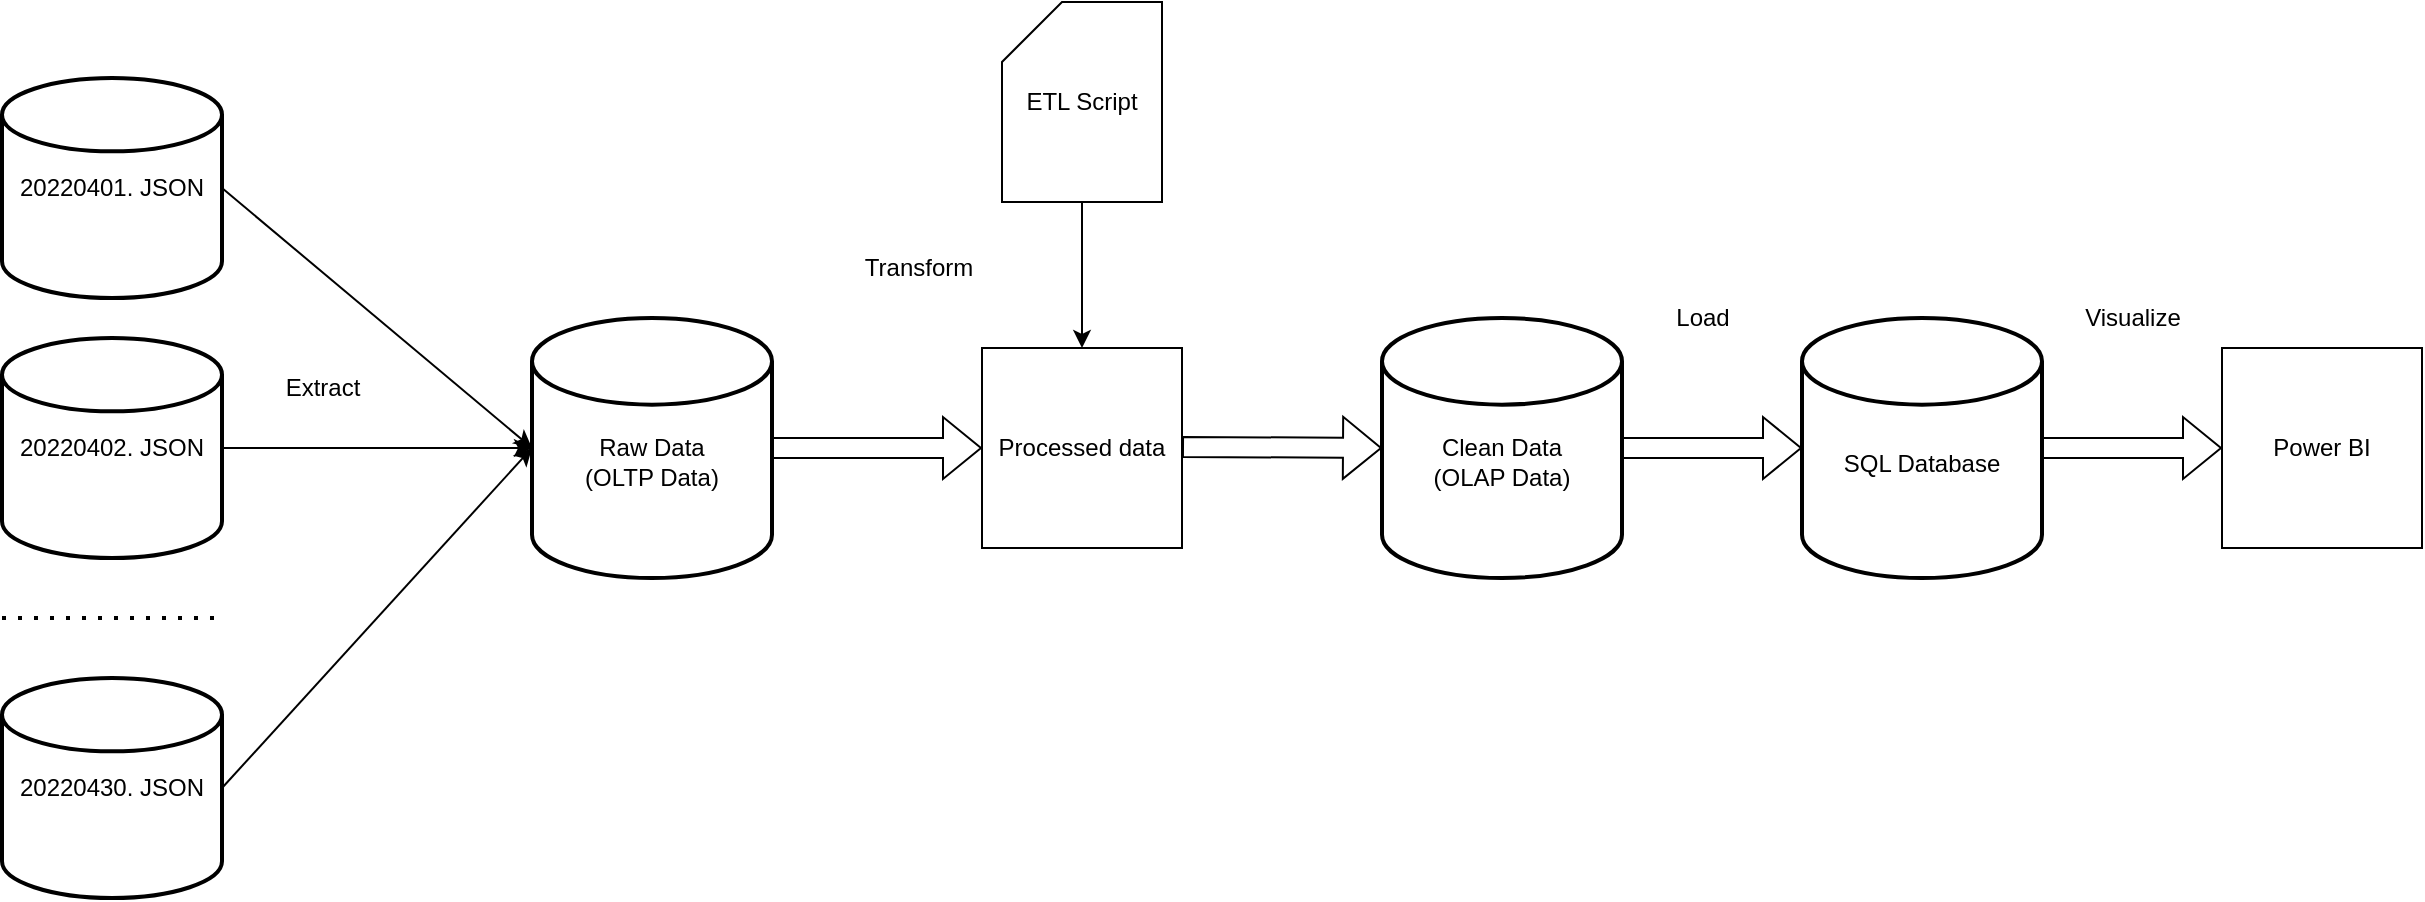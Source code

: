 <mxfile version="20.8.16" type="device" pages="2"><diagram name="Log_content pipeline" id="0HQCrL4Z7uwTrU5Sckx2"><mxGraphModel dx="1036" dy="1006" grid="0" gridSize="10" guides="1" tooltips="1" connect="1" arrows="1" fold="1" page="0" pageScale="1" pageWidth="850" pageHeight="1100" math="0" shadow="0"><root><mxCell id="0"/><mxCell id="1" parent="0"/><mxCell id="jab4bGTG30rtPMb-mC-A-1" value="20220401. JSON" style="strokeWidth=2;html=1;shape=mxgraph.flowchart.database;whiteSpace=wrap;" parent="1" vertex="1"><mxGeometry x="40" y="-60" width="110" height="110" as="geometry"/></mxCell><mxCell id="jab4bGTG30rtPMb-mC-A-3" value="20220402. JSON" style="strokeWidth=2;html=1;shape=mxgraph.flowchart.database;whiteSpace=wrap;" parent="1" vertex="1"><mxGeometry x="40" y="70" width="110" height="110" as="geometry"/></mxCell><mxCell id="jab4bGTG30rtPMb-mC-A-4" value="" style="endArrow=none;dashed=1;html=1;dashPattern=1 3;strokeWidth=2;rounded=0;" parent="1" edge="1"><mxGeometry width="50" height="50" relative="1" as="geometry"><mxPoint x="40" y="210" as="sourcePoint"/><mxPoint x="150" y="210" as="targetPoint"/></mxGeometry></mxCell><mxCell id="jab4bGTG30rtPMb-mC-A-5" value="20220430. JSON" style="strokeWidth=2;html=1;shape=mxgraph.flowchart.database;whiteSpace=wrap;" parent="1" vertex="1"><mxGeometry x="40" y="240" width="110" height="110" as="geometry"/></mxCell><mxCell id="jab4bGTG30rtPMb-mC-A-7" value="" style="endArrow=classic;html=1;rounded=0;exitX=1;exitY=0.5;exitDx=0;exitDy=0;exitPerimeter=0;entryX=0;entryY=0.5;entryDx=0;entryDy=0;entryPerimeter=0;" parent="1" source="jab4bGTG30rtPMb-mC-A-1" target="jab4bGTG30rtPMb-mC-A-10" edge="1"><mxGeometry width="50" height="50" relative="1" as="geometry"><mxPoint x="330.0" y="20.0" as="sourcePoint"/><mxPoint x="360" y="130" as="targetPoint"/></mxGeometry></mxCell><mxCell id="jab4bGTG30rtPMb-mC-A-8" value="" style="endArrow=classic;html=1;rounded=0;exitX=1;exitY=0.5;exitDx=0;exitDy=0;exitPerimeter=0;entryX=0;entryY=0.5;entryDx=0;entryDy=0;entryPerimeter=0;" parent="1" source="jab4bGTG30rtPMb-mC-A-3" target="jab4bGTG30rtPMb-mC-A-10" edge="1"><mxGeometry width="50" height="50" relative="1" as="geometry"><mxPoint x="160.0" y="5" as="sourcePoint"/><mxPoint x="360" y="150" as="targetPoint"/></mxGeometry></mxCell><mxCell id="jab4bGTG30rtPMb-mC-A-9" value="" style="endArrow=classic;html=1;rounded=0;exitX=1;exitY=0.5;exitDx=0;exitDy=0;exitPerimeter=0;entryX=0;entryY=0.5;entryDx=0;entryDy=0;entryPerimeter=0;" parent="1" source="jab4bGTG30rtPMb-mC-A-5" target="jab4bGTG30rtPMb-mC-A-10" edge="1"><mxGeometry width="50" height="50" relative="1" as="geometry"><mxPoint x="170.0" y="15" as="sourcePoint"/><mxPoint x="350" y="190" as="targetPoint"/></mxGeometry></mxCell><mxCell id="jab4bGTG30rtPMb-mC-A-10" value="&lt;br&gt;Raw Data &lt;br&gt;(OLTP Data)" style="strokeWidth=2;html=1;shape=mxgraph.flowchart.database;whiteSpace=wrap;" parent="1" vertex="1"><mxGeometry x="305" y="60" width="120" height="130" as="geometry"/></mxCell><mxCell id="jab4bGTG30rtPMb-mC-A-11" value="" style="shape=flexArrow;endArrow=classic;html=1;rounded=0;exitX=1;exitY=0.5;exitDx=0;exitDy=0;exitPerimeter=0;entryX=0;entryY=0.5;entryDx=0;entryDy=0;" parent="1" source="jab4bGTG30rtPMb-mC-A-10" target="jab4bGTG30rtPMb-mC-A-12" edge="1"><mxGeometry width="50" height="50" relative="1" as="geometry"><mxPoint x="530.5" y="120" as="sourcePoint"/><mxPoint x="520" y="125" as="targetPoint"/></mxGeometry></mxCell><mxCell id="jab4bGTG30rtPMb-mC-A-12" value="Processed data" style="whiteSpace=wrap;html=1;aspect=fixed;" parent="1" vertex="1"><mxGeometry x="530" y="75" width="100" height="100" as="geometry"/></mxCell><mxCell id="jab4bGTG30rtPMb-mC-A-13" value="Transform" style="text;html=1;align=center;verticalAlign=middle;resizable=0;points=[];autosize=1;strokeColor=none;fillColor=none;" parent="1" vertex="1"><mxGeometry x="458" y="20" width="80" height="30" as="geometry"/></mxCell><mxCell id="jab4bGTG30rtPMb-mC-A-14" value="Extract" style="text;html=1;align=center;verticalAlign=middle;resizable=0;points=[];autosize=1;strokeColor=none;fillColor=none;" parent="1" vertex="1"><mxGeometry x="170" y="80" width="60" height="30" as="geometry"/></mxCell><mxCell id="jab4bGTG30rtPMb-mC-A-16" value="" style="shape=flexArrow;endArrow=classic;html=1;rounded=0;exitX=1;exitY=0.5;exitDx=0;exitDy=0;exitPerimeter=0;entryX=0;entryY=0.5;entryDx=0;entryDy=0;entryPerimeter=0;" parent="1" target="jab4bGTG30rtPMb-mC-A-18" edge="1"><mxGeometry width="50" height="50" relative="1" as="geometry"><mxPoint x="630" y="124.44" as="sourcePoint"/><mxPoint x="730" y="125" as="targetPoint"/></mxGeometry></mxCell><mxCell id="jab4bGTG30rtPMb-mC-A-18" value="&lt;br&gt;Clean Data &lt;br&gt;(OLAP Data)" style="strokeWidth=2;html=1;shape=mxgraph.flowchart.database;whiteSpace=wrap;" parent="1" vertex="1"><mxGeometry x="730" y="60" width="120" height="130" as="geometry"/></mxCell><mxCell id="jab4bGTG30rtPMb-mC-A-19" value="" style="shape=flexArrow;endArrow=classic;html=1;rounded=0;exitX=1;exitY=0.5;exitDx=0;exitDy=0;exitPerimeter=0;entryX=0;entryY=0.5;entryDx=0;entryDy=0;entryPerimeter=0;" parent="1" source="jab4bGTG30rtPMb-mC-A-18" target="jab4bGTG30rtPMb-mC-A-20" edge="1"><mxGeometry width="50" height="50" relative="1" as="geometry"><mxPoint x="860" y="124.29" as="sourcePoint"/><mxPoint x="960" y="124.85" as="targetPoint"/></mxGeometry></mxCell><mxCell id="jab4bGTG30rtPMb-mC-A-20" value="&lt;br&gt;SQL Database" style="strokeWidth=2;html=1;shape=mxgraph.flowchart.database;whiteSpace=wrap;" parent="1" vertex="1"><mxGeometry x="940" y="60" width="120" height="130" as="geometry"/></mxCell><mxCell id="jab4bGTG30rtPMb-mC-A-22" value="" style="shape=flexArrow;endArrow=classic;html=1;rounded=0;exitX=1;exitY=0.5;exitDx=0;exitDy=0;exitPerimeter=0;entryX=0;entryY=0.5;entryDx=0;entryDy=0;" parent="1" source="jab4bGTG30rtPMb-mC-A-20" target="jab4bGTG30rtPMb-mC-A-23" edge="1"><mxGeometry width="50" height="50" relative="1" as="geometry"><mxPoint x="1080" y="124.29" as="sourcePoint"/><mxPoint x="1170" y="124.29" as="targetPoint"/></mxGeometry></mxCell><mxCell id="jab4bGTG30rtPMb-mC-A-23" value="Power BI" style="whiteSpace=wrap;html=1;aspect=fixed;" parent="1" vertex="1"><mxGeometry x="1150" y="75" width="100" height="100" as="geometry"/></mxCell><mxCell id="jab4bGTG30rtPMb-mC-A-24" value="Load" style="text;html=1;align=center;verticalAlign=middle;resizable=0;points=[];autosize=1;strokeColor=none;fillColor=none;" parent="1" vertex="1"><mxGeometry x="865" y="45" width="50" height="30" as="geometry"/></mxCell><mxCell id="jab4bGTG30rtPMb-mC-A-25" value="Visualize" style="text;html=1;align=center;verticalAlign=middle;resizable=0;points=[];autosize=1;strokeColor=none;fillColor=none;" parent="1" vertex="1"><mxGeometry x="1070" y="45" width="70" height="30" as="geometry"/></mxCell><mxCell id="jab4bGTG30rtPMb-mC-A-26" value="ETL Script" style="shape=card;whiteSpace=wrap;html=1;" parent="1" vertex="1"><mxGeometry x="540" y="-98" width="80" height="100" as="geometry"/></mxCell><mxCell id="jab4bGTG30rtPMb-mC-A-27" value="" style="endArrow=classic;html=1;rounded=0;exitX=0.5;exitY=1;exitDx=0;exitDy=0;exitPerimeter=0;entryX=0.5;entryY=0;entryDx=0;entryDy=0;" parent="1" source="jab4bGTG30rtPMb-mC-A-26" target="jab4bGTG30rtPMb-mC-A-12" edge="1"><mxGeometry width="50" height="50" relative="1" as="geometry"><mxPoint x="160" y="5" as="sourcePoint"/><mxPoint x="315" y="135" as="targetPoint"/></mxGeometry></mxCell></root></mxGraphModel></diagram><diagram id="M7ezuDSAvxHLQljczrYS" name="LogSearch_pipeline"><mxGraphModel dx="2363" dy="1332" grid="0" gridSize="10" guides="1" tooltips="1" connect="1" arrows="1" fold="1" page="0" pageScale="1" pageWidth="850" pageHeight="1100" math="0" shadow="0"><root><mxCell id="0"/><mxCell id="1" parent="0"/><mxCell id="WGuWnMavYX6HtkJqZEzZ-1" value="PARQUET file" style="strokeWidth=2;html=1;shape=mxgraph.flowchart.database;whiteSpace=wrap;" vertex="1" parent="1"><mxGeometry x="99" y="-38" width="110" height="110" as="geometry"/></mxCell><mxCell id="TL-zbl6tlesOiscPgb3_-1" value="20220601" style="shape=note;whiteSpace=wrap;html=1;backgroundOutline=1;darkOpacity=0.05;" vertex="1" parent="1"><mxGeometry x="-134" y="-50" width="80" height="100" as="geometry"/></mxCell><mxCell id="TL-zbl6tlesOiscPgb3_-2" value="folder" style="text;html=1;align=center;verticalAlign=middle;resizable=0;points=[];autosize=1;strokeColor=none;fillColor=none;" vertex="1" parent="1"><mxGeometry x="-118" y="-86" width="48" height="26" as="geometry"/></mxCell><mxCell id="TL-zbl6tlesOiscPgb3_-3" value="PARQUET file" style="strokeWidth=2;html=1;shape=mxgraph.flowchart.database;whiteSpace=wrap;" vertex="1" parent="1"><mxGeometry x="99" y="93" width="110" height="110" as="geometry"/></mxCell><mxCell id="TL-zbl6tlesOiscPgb3_-4" value="20220602" style="shape=note;whiteSpace=wrap;html=1;backgroundOutline=1;darkOpacity=0.05;" vertex="1" parent="1"><mxGeometry x="-134" y="81" width="80" height="100" as="geometry"/></mxCell><mxCell id="z_Ne9oo-bDsEXIwpzom9-1" value="" style="endArrow=none;dashed=1;html=1;dashPattern=1 3;strokeWidth=2;rounded=0;" edge="1" parent="1"><mxGeometry width="50" height="50" relative="1" as="geometry"><mxPoint x="-145" y="208" as="sourcePoint"/><mxPoint x="-35" y="208" as="targetPoint"/></mxGeometry></mxCell><mxCell id="z_Ne9oo-bDsEXIwpzom9-2" value="PARQUET file" style="strokeWidth=2;html=1;shape=mxgraph.flowchart.database;whiteSpace=wrap;" vertex="1" parent="1"><mxGeometry x="99" y="233" width="110" height="110" as="geometry"/></mxCell><mxCell id="z_Ne9oo-bDsEXIwpzom9-3" value="20220614" style="shape=note;whiteSpace=wrap;html=1;backgroundOutline=1;darkOpacity=0.05;" vertex="1" parent="1"><mxGeometry x="-134" y="233" width="80" height="100" as="geometry"/></mxCell><mxCell id="z_Ne9oo-bDsEXIwpzom9-4" value="PARQUET file" style="strokeWidth=2;html=1;shape=mxgraph.flowchart.database;whiteSpace=wrap;" vertex="1" parent="1"><mxGeometry x="99" y="380" width="110" height="110" as="geometry"/></mxCell><mxCell id="z_Ne9oo-bDsEXIwpzom9-5" value="20220701" style="shape=note;whiteSpace=wrap;html=1;backgroundOutline=1;darkOpacity=0.05;" vertex="1" parent="1"><mxGeometry x="-134" y="370" width="80" height="100" as="geometry"/></mxCell><mxCell id="z_Ne9oo-bDsEXIwpzom9-6" value="PARQUET file" style="strokeWidth=2;html=1;shape=mxgraph.flowchart.database;whiteSpace=wrap;" vertex="1" parent="1"><mxGeometry x="99" y="511" width="110" height="110" as="geometry"/></mxCell><mxCell id="z_Ne9oo-bDsEXIwpzom9-7" value="20220702" style="shape=note;whiteSpace=wrap;html=1;backgroundOutline=1;darkOpacity=0.05;" vertex="1" parent="1"><mxGeometry x="-134" y="502" width="80" height="100" as="geometry"/></mxCell><mxCell id="z_Ne9oo-bDsEXIwpzom9-8" value="" style="endArrow=none;dashed=1;html=1;dashPattern=1 3;strokeWidth=2;rounded=0;" edge="1" parent="1"><mxGeometry width="50" height="50" relative="1" as="geometry"><mxPoint x="-145" y="640" as="sourcePoint"/><mxPoint x="-35" y="640" as="targetPoint"/></mxGeometry></mxCell><mxCell id="z_Ne9oo-bDsEXIwpzom9-9" value="PARQUET file" style="strokeWidth=2;html=1;shape=mxgraph.flowchart.database;whiteSpace=wrap;" vertex="1" parent="1"><mxGeometry x="99" y="677" width="110" height="110" as="geometry"/></mxCell><mxCell id="z_Ne9oo-bDsEXIwpzom9-10" value="20220714" style="shape=note;whiteSpace=wrap;html=1;backgroundOutline=1;darkOpacity=0.05;" vertex="1" parent="1"><mxGeometry x="-134" y="669" width="80" height="100" as="geometry"/></mxCell><mxCell id="rFC4G92Hz-bQ8mHgn4HW-1" value="" style="endArrow=classic;html=1;rounded=0;exitX=0;exitY=0;exitDx=80;exitDy=65;exitPerimeter=0;entryX=0;entryY=0.5;entryDx=0;entryDy=0;entryPerimeter=0;" edge="1" parent="1" source="TL-zbl6tlesOiscPgb3_-1" target="WGuWnMavYX6HtkJqZEzZ-1"><mxGeometry width="50" height="50" relative="1" as="geometry"><mxPoint x="150" y="35" as="sourcePoint"/><mxPoint x="305" y="165" as="targetPoint"/></mxGeometry></mxCell><mxCell id="rFC4G92Hz-bQ8mHgn4HW-2" value="" style="endArrow=classic;html=1;rounded=0;exitX=0;exitY=0;exitDx=80;exitDy=65;exitPerimeter=0;entryX=0;entryY=0.5;entryDx=0;entryDy=0;entryPerimeter=0;" edge="1" parent="1" source="TL-zbl6tlesOiscPgb3_-4" target="TL-zbl6tlesOiscPgb3_-3"><mxGeometry width="50" height="50" relative="1" as="geometry"><mxPoint x="-26" y="140" as="sourcePoint"/><mxPoint x="127" y="142" as="targetPoint"/></mxGeometry></mxCell><mxCell id="rFC4G92Hz-bQ8mHgn4HW-3" value="" style="endArrow=classic;html=1;rounded=0;exitX=0;exitY=0;exitDx=80;exitDy=65;exitPerimeter=0;entryX=0.005;entryY=0.592;entryDx=0;entryDy=0;entryPerimeter=0;" edge="1" parent="1" source="z_Ne9oo-bDsEXIwpzom9-3" target="z_Ne9oo-bDsEXIwpzom9-2"><mxGeometry width="50" height="50" relative="1" as="geometry"><mxPoint x="-35" y="245" as="sourcePoint"/><mxPoint x="118" y="247" as="targetPoint"/></mxGeometry></mxCell><mxCell id="rFC4G92Hz-bQ8mHgn4HW-4" value="" style="endArrow=classic;html=1;rounded=0;exitX=0;exitY=0;exitDx=80;exitDy=65;exitPerimeter=0;entryX=0;entryY=0.5;entryDx=0;entryDy=0;entryPerimeter=0;" edge="1" parent="1" source="z_Ne9oo-bDsEXIwpzom9-5" target="z_Ne9oo-bDsEXIwpzom9-4"><mxGeometry width="50" height="50" relative="1" as="geometry"><mxPoint x="-36" y="433.94" as="sourcePoint"/><mxPoint x="117.55" y="436.06" as="targetPoint"/></mxGeometry></mxCell><mxCell id="rFC4G92Hz-bQ8mHgn4HW-5" value="" style="endArrow=classic;html=1;rounded=0;exitX=0;exitY=0;exitDx=80;exitDy=65;exitPerimeter=0;entryX=0;entryY=0.5;entryDx=0;entryDy=0;entryPerimeter=0;" edge="1" parent="1" source="z_Ne9oo-bDsEXIwpzom9-7" target="z_Ne9oo-bDsEXIwpzom9-6"><mxGeometry width="50" height="50" relative="1" as="geometry"><mxPoint x="-44" y="445" as="sourcePoint"/><mxPoint x="109" y="445" as="targetPoint"/></mxGeometry></mxCell><mxCell id="rFC4G92Hz-bQ8mHgn4HW-6" value="" style="endArrow=classic;html=1;rounded=0;exitX=0;exitY=0;exitDx=80;exitDy=65;exitPerimeter=0;entryX=0;entryY=0.5;entryDx=0;entryDy=0;entryPerimeter=0;" edge="1" parent="1" source="z_Ne9oo-bDsEXIwpzom9-10" target="z_Ne9oo-bDsEXIwpzom9-9"><mxGeometry width="50" height="50" relative="1" as="geometry"><mxPoint x="-44" y="551" as="sourcePoint"/><mxPoint x="109" y="550" as="targetPoint"/></mxGeometry></mxCell><mxCell id="rFC4G92Hz-bQ8mHgn4HW-7" value="" style="endArrow=classic;html=1;rounded=0;exitX=1;exitY=0.5;exitDx=0;exitDy=0;exitPerimeter=0;entryX=0;entryY=0.5;entryDx=0;entryDy=0;entryPerimeter=0;" edge="1" parent="1" source="WGuWnMavYX6HtkJqZEzZ-1" target="qV-lykyGNdiAvBFr1Uug-1"><mxGeometry width="50" height="50" relative="1" as="geometry"><mxPoint x="386" y="27" as="sourcePoint"/><mxPoint x="539" y="29" as="targetPoint"/></mxGeometry></mxCell><mxCell id="rFC4G92Hz-bQ8mHgn4HW-8" value="" style="endArrow=classic;html=1;rounded=0;exitX=1;exitY=0.5;exitDx=0;exitDy=0;exitPerimeter=0;entryX=0;entryY=0.5;entryDx=0;entryDy=0;entryPerimeter=0;" edge="1" parent="1" source="TL-zbl6tlesOiscPgb3_-3" target="qV-lykyGNdiAvBFr1Uug-1"><mxGeometry width="50" height="50" relative="1" as="geometry"><mxPoint x="219" y="-13" as="sourcePoint"/><mxPoint x="549" y="39" as="targetPoint"/></mxGeometry></mxCell><mxCell id="rFC4G92Hz-bQ8mHgn4HW-9" value="" style="endArrow=classic;html=1;rounded=0;exitX=1;exitY=0.5;exitDx=0;exitDy=0;exitPerimeter=0;entryX=0;entryY=0.5;entryDx=0;entryDy=0;entryPerimeter=0;" edge="1" parent="1" source="z_Ne9oo-bDsEXIwpzom9-2" target="qV-lykyGNdiAvBFr1Uug-1"><mxGeometry width="50" height="50" relative="1" as="geometry"><mxPoint x="229" y="-3" as="sourcePoint"/><mxPoint x="559" y="49" as="targetPoint"/></mxGeometry></mxCell><mxCell id="rFC4G92Hz-bQ8mHgn4HW-10" value="" style="endArrow=classic;html=1;rounded=0;exitX=1;exitY=0.5;exitDx=0;exitDy=0;exitPerimeter=0;entryX=0;entryY=0.5;entryDx=0;entryDy=0;entryPerimeter=0;" edge="1" parent="1" source="z_Ne9oo-bDsEXIwpzom9-4" target="qV-lykyGNdiAvBFr1Uug-1"><mxGeometry width="50" height="50" relative="1" as="geometry"><mxPoint x="239" y="7" as="sourcePoint"/><mxPoint x="569" y="59" as="targetPoint"/></mxGeometry></mxCell><mxCell id="rFC4G92Hz-bQ8mHgn4HW-11" value="" style="endArrow=classic;html=1;rounded=0;exitX=1;exitY=0.5;exitDx=0;exitDy=0;exitPerimeter=0;entryX=0;entryY=0.5;entryDx=0;entryDy=0;entryPerimeter=0;" edge="1" parent="1" source="z_Ne9oo-bDsEXIwpzom9-6" target="qV-lykyGNdiAvBFr1Uug-1"><mxGeometry width="50" height="50" relative="1" as="geometry"><mxPoint x="249" y="17" as="sourcePoint"/><mxPoint x="579" y="69" as="targetPoint"/></mxGeometry></mxCell><mxCell id="rFC4G92Hz-bQ8mHgn4HW-12" value="" style="endArrow=classic;html=1;rounded=0;exitX=1;exitY=0.5;exitDx=0;exitDy=0;exitPerimeter=0;entryX=0;entryY=0.5;entryDx=0;entryDy=0;entryPerimeter=0;" edge="1" parent="1" source="z_Ne9oo-bDsEXIwpzom9-9" target="qV-lykyGNdiAvBFr1Uug-1"><mxGeometry width="50" height="50" relative="1" as="geometry"><mxPoint x="259" y="27" as="sourcePoint"/><mxPoint x="589" y="79" as="targetPoint"/></mxGeometry></mxCell><mxCell id="qV-lykyGNdiAvBFr1Uug-1" value="&lt;br&gt;Raw Data &lt;br&gt;(OLTP Data)" style="strokeWidth=2;html=1;shape=mxgraph.flowchart.database;whiteSpace=wrap;" vertex="1" parent="1"><mxGeometry x="508" y="302" width="120" height="130" as="geometry"/></mxCell><mxCell id="AOxK51NGVpwmF7zRz3sQ-1" value="" style="shape=flexArrow;endArrow=classic;html=1;rounded=0;exitX=1;exitY=0.5;exitDx=0;exitDy=0;exitPerimeter=0;entryX=0;entryY=0.5;entryDx=0;entryDy=0;" edge="1" parent="1" source="qV-lykyGNdiAvBFr1Uug-1" target="55fC2N3GU9dyxeb86Me_-1"><mxGeometry width="50" height="50" relative="1" as="geometry"><mxPoint x="631" y="374" as="sourcePoint"/><mxPoint x="736" y="367" as="targetPoint"/></mxGeometry></mxCell><mxCell id="55fC2N3GU9dyxeb86Me_-1" value="Processed data" style="whiteSpace=wrap;html=1;aspect=fixed;" vertex="1" parent="1"><mxGeometry x="740" y="316" width="100" height="100" as="geometry"/></mxCell><mxCell id="55fC2N3GU9dyxeb86Me_-2" value="ETL Script" style="shape=card;whiteSpace=wrap;html=1;" vertex="1" parent="1"><mxGeometry x="750" y="141" width="80" height="100" as="geometry"/></mxCell><mxCell id="55fC2N3GU9dyxeb86Me_-3" value="" style="endArrow=classic;html=1;rounded=0;exitX=0.5;exitY=1;exitDx=0;exitDy=0;exitPerimeter=0;entryX=0.5;entryY=0;entryDx=0;entryDy=0;" edge="1" parent="1" source="55fC2N3GU9dyxeb86Me_-2" target="55fC2N3GU9dyxeb86Me_-1"><mxGeometry width="50" height="50" relative="1" as="geometry"><mxPoint x="370" y="244" as="sourcePoint"/><mxPoint x="525" y="374" as="targetPoint"/></mxGeometry></mxCell><mxCell id="Uxws5eqs6VHvWspxYVU8-1" value="&lt;br&gt;Keyword &lt;br&gt;most search" style="strokeWidth=2;html=1;shape=mxgraph.flowchart.database;whiteSpace=wrap;" vertex="1" parent="1"><mxGeometry x="952" y="301" width="120" height="130" as="geometry"/></mxCell><mxCell id="Uxws5eqs6VHvWspxYVU8-2" value="" style="shape=flexArrow;endArrow=classic;html=1;rounded=0;exitX=1;exitY=0.5;exitDx=0;exitDy=0;entryX=0;entryY=0.5;entryDx=0;entryDy=0;entryPerimeter=0;" edge="1" parent="1" source="55fC2N3GU9dyxeb86Me_-1" target="Uxws5eqs6VHvWspxYVU8-1"><mxGeometry width="50" height="50" relative="1" as="geometry"><mxPoint x="846" y="367.33" as="sourcePoint"/><mxPoint x="958" y="366.33" as="targetPoint"/></mxGeometry></mxCell><mxCell id="Uxws5eqs6VHvWspxYVU8-3" value="&lt;br&gt;Keyword &lt;br&gt;most search + category" style="strokeWidth=2;html=1;shape=mxgraph.flowchart.database;whiteSpace=wrap;" vertex="1" parent="1"><mxGeometry x="1499" y="301" width="120" height="130" as="geometry"/></mxCell><mxCell id="Uxws5eqs6VHvWspxYVU8-4" value="" style="shape=flexArrow;endArrow=classic;html=1;rounded=0;exitX=1;exitY=0.5;exitDx=0;exitDy=0;exitPerimeter=0;entryX=0;entryY=0.5;entryDx=0;entryDy=0;entryPerimeter=0;" edge="1" parent="1" source="Uxws5eqs6VHvWspxYVU8-1" target="_rXGiJ5Hu9wfRFtXCBzl-2"><mxGeometry width="50" height="50" relative="1" as="geometry"><mxPoint x="1076" y="370" as="sourcePoint"/><mxPoint x="1180" y="366" as="targetPoint"/></mxGeometry></mxCell><mxCell id="Uxws5eqs6VHvWspxYVU8-5" value="Mapping the keyword &lt;br&gt;with the category" style="text;html=1;align=center;verticalAlign=middle;resizable=0;points=[];autosize=1;strokeColor=none;fillColor=none;" vertex="1" parent="1"><mxGeometry x="1353" y="302" width="132" height="41" as="geometry"/></mxCell><mxCell id="Uxws5eqs6VHvWspxYVU8-6" value="PARQUET file" style="strokeWidth=2;html=1;shape=mxgraph.flowchart.database;whiteSpace=wrap;" vertex="1" parent="1"><mxGeometry x="-21" y="1090" width="110" height="110" as="geometry"/></mxCell><mxCell id="Uxws5eqs6VHvWspxYVU8-7" value="20220601" style="shape=note;whiteSpace=wrap;html=1;backgroundOutline=1;darkOpacity=0.05;" vertex="1" parent="1"><mxGeometry x="-254" y="1078" width="80" height="100" as="geometry"/></mxCell><mxCell id="Uxws5eqs6VHvWspxYVU8-8" value="folder" style="text;html=1;align=center;verticalAlign=middle;resizable=0;points=[];autosize=1;strokeColor=none;fillColor=none;" vertex="1" parent="1"><mxGeometry x="-238" y="1042" width="48" height="26" as="geometry"/></mxCell><mxCell id="Uxws5eqs6VHvWspxYVU8-9" value="PARQUET file" style="strokeWidth=2;html=1;shape=mxgraph.flowchart.database;whiteSpace=wrap;" vertex="1" parent="1"><mxGeometry x="-21" y="1221" width="110" height="110" as="geometry"/></mxCell><mxCell id="Uxws5eqs6VHvWspxYVU8-10" value="20220602" style="shape=note;whiteSpace=wrap;html=1;backgroundOutline=1;darkOpacity=0.05;" vertex="1" parent="1"><mxGeometry x="-254" y="1209" width="80" height="100" as="geometry"/></mxCell><mxCell id="Uxws5eqs6VHvWspxYVU8-11" value="" style="endArrow=none;dashed=1;html=1;dashPattern=1 3;strokeWidth=2;rounded=0;" edge="1" parent="1"><mxGeometry width="50" height="50" relative="1" as="geometry"><mxPoint x="-265" y="1336" as="sourcePoint"/><mxPoint x="-155" y="1336" as="targetPoint"/></mxGeometry></mxCell><mxCell id="Uxws5eqs6VHvWspxYVU8-12" value="PARQUET file" style="strokeWidth=2;html=1;shape=mxgraph.flowchart.database;whiteSpace=wrap;" vertex="1" parent="1"><mxGeometry x="-21" y="1361" width="110" height="110" as="geometry"/></mxCell><mxCell id="Uxws5eqs6VHvWspxYVU8-13" value="20220614" style="shape=note;whiteSpace=wrap;html=1;backgroundOutline=1;darkOpacity=0.05;" vertex="1" parent="1"><mxGeometry x="-254" y="1361" width="80" height="100" as="geometry"/></mxCell><mxCell id="Uxws5eqs6VHvWspxYVU8-14" value="PARQUET file" style="strokeWidth=2;html=1;shape=mxgraph.flowchart.database;whiteSpace=wrap;" vertex="1" parent="1"><mxGeometry x="-21" y="1508" width="110" height="110" as="geometry"/></mxCell><mxCell id="Uxws5eqs6VHvWspxYVU8-15" value="20220701" style="shape=note;whiteSpace=wrap;html=1;backgroundOutline=1;darkOpacity=0.05;" vertex="1" parent="1"><mxGeometry x="-254" y="1498" width="80" height="100" as="geometry"/></mxCell><mxCell id="Uxws5eqs6VHvWspxYVU8-16" value="PARQUET file" style="strokeWidth=2;html=1;shape=mxgraph.flowchart.database;whiteSpace=wrap;" vertex="1" parent="1"><mxGeometry x="-21" y="1639" width="110" height="110" as="geometry"/></mxCell><mxCell id="Uxws5eqs6VHvWspxYVU8-17" value="20220702" style="shape=note;whiteSpace=wrap;html=1;backgroundOutline=1;darkOpacity=0.05;" vertex="1" parent="1"><mxGeometry x="-254" y="1630" width="80" height="100" as="geometry"/></mxCell><mxCell id="Uxws5eqs6VHvWspxYVU8-18" value="" style="endArrow=none;dashed=1;html=1;dashPattern=1 3;strokeWidth=2;rounded=0;" edge="1" parent="1"><mxGeometry width="50" height="50" relative="1" as="geometry"><mxPoint x="-265" y="1768" as="sourcePoint"/><mxPoint x="-155" y="1768" as="targetPoint"/></mxGeometry></mxCell><mxCell id="Uxws5eqs6VHvWspxYVU8-19" value="PARQUET file" style="strokeWidth=2;html=1;shape=mxgraph.flowchart.database;whiteSpace=wrap;" vertex="1" parent="1"><mxGeometry x="-21" y="1805" width="110" height="110" as="geometry"/></mxCell><mxCell id="Uxws5eqs6VHvWspxYVU8-20" value="20220714" style="shape=note;whiteSpace=wrap;html=1;backgroundOutline=1;darkOpacity=0.05;" vertex="1" parent="1"><mxGeometry x="-254" y="1797" width="80" height="100" as="geometry"/></mxCell><mxCell id="Uxws5eqs6VHvWspxYVU8-21" value="" style="endArrow=classic;html=1;rounded=0;exitX=0;exitY=0;exitDx=80;exitDy=65;exitPerimeter=0;entryX=0;entryY=0.5;entryDx=0;entryDy=0;entryPerimeter=0;" edge="1" parent="1" source="Uxws5eqs6VHvWspxYVU8-7" target="Uxws5eqs6VHvWspxYVU8-6"><mxGeometry width="50" height="50" relative="1" as="geometry"><mxPoint x="30" y="1163" as="sourcePoint"/><mxPoint x="185" y="1293" as="targetPoint"/></mxGeometry></mxCell><mxCell id="Uxws5eqs6VHvWspxYVU8-22" value="" style="endArrow=classic;html=1;rounded=0;exitX=0;exitY=0;exitDx=80;exitDy=65;exitPerimeter=0;entryX=0;entryY=0.5;entryDx=0;entryDy=0;entryPerimeter=0;" edge="1" parent="1" source="Uxws5eqs6VHvWspxYVU8-10" target="Uxws5eqs6VHvWspxYVU8-9"><mxGeometry width="50" height="50" relative="1" as="geometry"><mxPoint x="-146" y="1268" as="sourcePoint"/><mxPoint x="7" y="1270" as="targetPoint"/></mxGeometry></mxCell><mxCell id="Uxws5eqs6VHvWspxYVU8-23" value="" style="endArrow=classic;html=1;rounded=0;exitX=0;exitY=0;exitDx=80;exitDy=65;exitPerimeter=0;entryX=0.005;entryY=0.592;entryDx=0;entryDy=0;entryPerimeter=0;" edge="1" parent="1" source="Uxws5eqs6VHvWspxYVU8-13" target="Uxws5eqs6VHvWspxYVU8-12"><mxGeometry width="50" height="50" relative="1" as="geometry"><mxPoint x="-155" y="1373" as="sourcePoint"/><mxPoint x="-2" y="1375" as="targetPoint"/></mxGeometry></mxCell><mxCell id="Uxws5eqs6VHvWspxYVU8-24" value="" style="endArrow=classic;html=1;rounded=0;exitX=0;exitY=0;exitDx=80;exitDy=65;exitPerimeter=0;entryX=0;entryY=0.5;entryDx=0;entryDy=0;entryPerimeter=0;" edge="1" parent="1" source="Uxws5eqs6VHvWspxYVU8-15" target="Uxws5eqs6VHvWspxYVU8-14"><mxGeometry width="50" height="50" relative="1" as="geometry"><mxPoint x="-156" y="1561.94" as="sourcePoint"/><mxPoint x="-2.45" y="1564.06" as="targetPoint"/></mxGeometry></mxCell><mxCell id="Uxws5eqs6VHvWspxYVU8-25" value="" style="endArrow=classic;html=1;rounded=0;exitX=0;exitY=0;exitDx=80;exitDy=65;exitPerimeter=0;entryX=0;entryY=0.5;entryDx=0;entryDy=0;entryPerimeter=0;" edge="1" parent="1" source="Uxws5eqs6VHvWspxYVU8-17" target="Uxws5eqs6VHvWspxYVU8-16"><mxGeometry width="50" height="50" relative="1" as="geometry"><mxPoint x="-164" y="1573" as="sourcePoint"/><mxPoint x="-11" y="1573" as="targetPoint"/></mxGeometry></mxCell><mxCell id="Uxws5eqs6VHvWspxYVU8-26" value="" style="endArrow=classic;html=1;rounded=0;exitX=0;exitY=0;exitDx=80;exitDy=65;exitPerimeter=0;entryX=0;entryY=0.5;entryDx=0;entryDy=0;entryPerimeter=0;" edge="1" parent="1" source="Uxws5eqs6VHvWspxYVU8-20" target="Uxws5eqs6VHvWspxYVU8-19"><mxGeometry width="50" height="50" relative="1" as="geometry"><mxPoint x="-164" y="1679" as="sourcePoint"/><mxPoint x="-11" y="1678" as="targetPoint"/></mxGeometry></mxCell><mxCell id="Uxws5eqs6VHvWspxYVU8-27" value="" style="endArrow=classic;html=1;rounded=0;exitX=1;exitY=0.5;exitDx=0;exitDy=0;exitPerimeter=0;entryX=0;entryY=0.5;entryDx=0;entryDy=0;entryPerimeter=0;" edge="1" parent="1" source="Uxws5eqs6VHvWspxYVU8-6" target="Uxws5eqs6VHvWspxYVU8-33"><mxGeometry width="50" height="50" relative="1" as="geometry"><mxPoint x="266" y="1155" as="sourcePoint"/><mxPoint x="419" y="1157" as="targetPoint"/></mxGeometry></mxCell><mxCell id="Uxws5eqs6VHvWspxYVU8-28" value="" style="endArrow=classic;html=1;rounded=0;exitX=1;exitY=0.5;exitDx=0;exitDy=0;exitPerimeter=0;entryX=0;entryY=0.5;entryDx=0;entryDy=0;entryPerimeter=0;" edge="1" parent="1" source="Uxws5eqs6VHvWspxYVU8-9" target="Uxws5eqs6VHvWspxYVU8-33"><mxGeometry width="50" height="50" relative="1" as="geometry"><mxPoint x="99" y="1115" as="sourcePoint"/><mxPoint x="429" y="1167" as="targetPoint"/></mxGeometry></mxCell><mxCell id="Uxws5eqs6VHvWspxYVU8-29" value="" style="endArrow=classic;html=1;rounded=0;exitX=1;exitY=0.5;exitDx=0;exitDy=0;exitPerimeter=0;entryX=0;entryY=0.5;entryDx=0;entryDy=0;entryPerimeter=0;" edge="1" parent="1" source="Uxws5eqs6VHvWspxYVU8-12" target="Uxws5eqs6VHvWspxYVU8-33"><mxGeometry width="50" height="50" relative="1" as="geometry"><mxPoint x="109" y="1125" as="sourcePoint"/><mxPoint x="439" y="1177" as="targetPoint"/></mxGeometry></mxCell><mxCell id="Uxws5eqs6VHvWspxYVU8-30" value="" style="endArrow=classic;html=1;rounded=0;exitX=1;exitY=0.5;exitDx=0;exitDy=0;exitPerimeter=0;entryX=0;entryY=0.5;entryDx=0;entryDy=0;entryPerimeter=0;" edge="1" parent="1" source="Uxws5eqs6VHvWspxYVU8-14" target="Uxws5eqs6VHvWspxYVU8-33"><mxGeometry width="50" height="50" relative="1" as="geometry"><mxPoint x="119" y="1135" as="sourcePoint"/><mxPoint x="449" y="1187" as="targetPoint"/></mxGeometry></mxCell><mxCell id="Uxws5eqs6VHvWspxYVU8-31" value="" style="endArrow=classic;html=1;rounded=0;exitX=1;exitY=0.5;exitDx=0;exitDy=0;exitPerimeter=0;entryX=0;entryY=0.5;entryDx=0;entryDy=0;entryPerimeter=0;" edge="1" parent="1" source="Uxws5eqs6VHvWspxYVU8-16" target="Uxws5eqs6VHvWspxYVU8-33"><mxGeometry width="50" height="50" relative="1" as="geometry"><mxPoint x="129" y="1145" as="sourcePoint"/><mxPoint x="459" y="1197" as="targetPoint"/></mxGeometry></mxCell><mxCell id="Uxws5eqs6VHvWspxYVU8-32" value="" style="endArrow=classic;html=1;rounded=0;exitX=1;exitY=0.5;exitDx=0;exitDy=0;exitPerimeter=0;entryX=0;entryY=0.5;entryDx=0;entryDy=0;entryPerimeter=0;" edge="1" parent="1" source="Uxws5eqs6VHvWspxYVU8-19" target="Uxws5eqs6VHvWspxYVU8-33"><mxGeometry width="50" height="50" relative="1" as="geometry"><mxPoint x="139" y="1155" as="sourcePoint"/><mxPoint x="469" y="1207" as="targetPoint"/></mxGeometry></mxCell><mxCell id="Uxws5eqs6VHvWspxYVU8-33" value="&lt;br&gt;Raw Data &lt;br&gt;(OLTP Data)" style="strokeWidth=2;html=1;shape=mxgraph.flowchart.database;whiteSpace=wrap;" vertex="1" parent="1"><mxGeometry x="388" y="1430" width="120" height="130" as="geometry"/></mxCell><mxCell id="Uxws5eqs6VHvWspxYVU8-34" value="" style="shape=flexArrow;endArrow=classic;html=1;rounded=0;exitX=1;exitY=0.5;exitDx=0;exitDy=0;exitPerimeter=0;entryX=0;entryY=0.5;entryDx=0;entryDy=0;" edge="1" parent="1" target="Uxws5eqs6VHvWspxYVU8-35" source="Uxws5eqs6VHvWspxYVU8-33"><mxGeometry width="50" height="50" relative="1" as="geometry"><mxPoint x="508" y="1496" as="sourcePoint"/><mxPoint x="618" y="1502" as="targetPoint"/></mxGeometry></mxCell><mxCell id="Uxws5eqs6VHvWspxYVU8-35" value="Processed data" style="whiteSpace=wrap;html=1;aspect=fixed;" vertex="1" parent="1"><mxGeometry x="672" y="1445" width="100" height="100" as="geometry"/></mxCell><mxCell id="Uxws5eqs6VHvWspxYVU8-36" value="ETL Script" style="shape=card;whiteSpace=wrap;html=1;" vertex="1" parent="1"><mxGeometry x="567" y="1264" width="80" height="100" as="geometry"/></mxCell><mxCell id="Uxws5eqs6VHvWspxYVU8-37" value="" style="endArrow=classic;html=1;rounded=0;exitX=0.5;exitY=1;exitDx=0;exitDy=0;exitPerimeter=0;entryX=0.5;entryY=0;entryDx=0;entryDy=0;" edge="1" parent="1" source="Uxws5eqs6VHvWspxYVU8-36" target="Uxws5eqs6VHvWspxYVU8-35"><mxGeometry width="50" height="50" relative="1" as="geometry"><mxPoint x="252" y="1379" as="sourcePoint"/><mxPoint x="407" y="1509" as="targetPoint"/></mxGeometry></mxCell><mxCell id="Uxws5eqs6VHvWspxYVU8-38" value="&lt;br style=&quot;border-color: var(--border-color);&quot;&gt;Clean Data&lt;br style=&quot;border-color: var(--border-color);&quot;&gt;(OLAP Data)" style="strokeWidth=2;html=1;shape=mxgraph.flowchart.database;whiteSpace=wrap;" vertex="1" parent="1"><mxGeometry x="936" y="1430" width="120" height="130" as="geometry"/></mxCell><mxCell id="Uxws5eqs6VHvWspxYVU8-39" value="" style="shape=flexArrow;endArrow=classic;html=1;rounded=0;exitX=1;exitY=0.5;exitDx=0;exitDy=0;entryX=0;entryY=0.5;entryDx=0;entryDy=0;entryPerimeter=0;" edge="1" parent="1" source="Uxws5eqs6VHvWspxYVU8-35" target="Uxws5eqs6VHvWspxYVU8-38"><mxGeometry width="50" height="50" relative="1" as="geometry"><mxPoint x="728" y="1502.33" as="sourcePoint"/><mxPoint x="840" y="1501.33" as="targetPoint"/></mxGeometry></mxCell><mxCell id="Uxws5eqs6VHvWspxYVU8-40" value="&lt;br&gt;Keyword &lt;br&gt;most search + category" style="strokeWidth=2;html=1;shape=mxgraph.flowchart.database;whiteSpace=wrap;" vertex="1" parent="1"><mxGeometry x="778" y="1238" width="120" height="130" as="geometry"/></mxCell><mxCell id="Uxws5eqs6VHvWspxYVU8-41" value="" style="endArrow=classic;html=1;rounded=0;exitX=0.5;exitY=1;exitDx=0;exitDy=0;exitPerimeter=0;entryX=0.5;entryY=0;entryDx=0;entryDy=0;" edge="1" parent="1" source="Uxws5eqs6VHvWspxYVU8-40" target="Uxws5eqs6VHvWspxYVU8-35"><mxGeometry width="50" height="50" relative="1" as="geometry"><mxPoint x="598" y="1326" as="sourcePoint"/><mxPoint x="679" y="1455" as="targetPoint"/></mxGeometry></mxCell><mxCell id="olwgNeN9U-fFulRdcbT3-1" value="&lt;br&gt;SQL Database" style="strokeWidth=2;html=1;shape=mxgraph.flowchart.database;whiteSpace=wrap;" vertex="1" parent="1"><mxGeometry x="1180" y="1430" width="120" height="130" as="geometry"/></mxCell><mxCell id="olwgNeN9U-fFulRdcbT3-2" value="" style="shape=flexArrow;endArrow=classic;html=1;rounded=0;exitX=1;exitY=0.5;exitDx=0;exitDy=0;exitPerimeter=0;entryX=0;entryY=0.5;entryDx=0;entryDy=0;" edge="1" parent="1" source="olwgNeN9U-fFulRdcbT3-1" target="olwgNeN9U-fFulRdcbT3-3"><mxGeometry width="50" height="50" relative="1" as="geometry"><mxPoint x="1320" y="1494.29" as="sourcePoint"/><mxPoint x="1410" y="1494.29" as="targetPoint"/></mxGeometry></mxCell><mxCell id="olwgNeN9U-fFulRdcbT3-3" value="Power BI" style="whiteSpace=wrap;html=1;aspect=fixed;" vertex="1" parent="1"><mxGeometry x="1390" y="1445" width="100" height="100" as="geometry"/></mxCell><mxCell id="olwgNeN9U-fFulRdcbT3-4" value="Load" style="text;html=1;align=center;verticalAlign=middle;resizable=0;points=[];autosize=1;strokeColor=none;fillColor=none;" vertex="1" parent="1"><mxGeometry x="1093" y="1445" width="50" height="30" as="geometry"/></mxCell><mxCell id="olwgNeN9U-fFulRdcbT3-5" value="Visualize" style="text;html=1;align=center;verticalAlign=middle;resizable=0;points=[];autosize=1;strokeColor=none;fillColor=none;" vertex="1" parent="1"><mxGeometry x="1310" y="1441" width="70" height="30" as="geometry"/></mxCell><mxCell id="olwgNeN9U-fFulRdcbT3-6" value="" style="shape=flexArrow;endArrow=classic;html=1;rounded=0;exitX=1;exitY=0.5;exitDx=0;exitDy=0;entryX=0;entryY=0.5;entryDx=0;entryDy=0;entryPerimeter=0;exitPerimeter=0;" edge="1" parent="1" source="Uxws5eqs6VHvWspxYVU8-38" target="olwgNeN9U-fFulRdcbT3-1"><mxGeometry width="50" height="50" relative="1" as="geometry"><mxPoint x="1067" y="1516" as="sourcePoint"/><mxPoint x="1231" y="1516" as="targetPoint"/></mxGeometry></mxCell><mxCell id="n1Q8SQynBw-8PmC1ZSyi-1" value="Extract" style="text;html=1;align=center;verticalAlign=middle;resizable=0;points=[];autosize=1;strokeColor=none;fillColor=none;" vertex="1" parent="1"><mxGeometry x="418" y="207" width="60" height="30" as="geometry"/></mxCell><mxCell id="_rXGiJ5Hu9wfRFtXCBzl-1" value="Transform" style="text;html=1;align=center;verticalAlign=middle;resizable=0;points=[];autosize=1;strokeColor=none;fillColor=none;" vertex="1" parent="1"><mxGeometry x="682" y="263" width="80" height="30" as="geometry"/></mxCell><mxCell id="_rXGiJ5Hu9wfRFtXCBzl-2" value="&lt;br&gt;SQL Database" style="strokeWidth=2;html=1;shape=mxgraph.flowchart.database;whiteSpace=wrap;" vertex="1" parent="1"><mxGeometry x="1214" y="301" width="120" height="130" as="geometry"/></mxCell><mxCell id="_rXGiJ5Hu9wfRFtXCBzl-3" value="" style="shape=flexArrow;endArrow=classic;html=1;rounded=0;exitX=1;exitY=0.5;exitDx=0;exitDy=0;exitPerimeter=0;entryX=0;entryY=0.5;entryDx=0;entryDy=0;entryPerimeter=0;" edge="1" parent="1" source="_rXGiJ5Hu9wfRFtXCBzl-2" target="Uxws5eqs6VHvWspxYVU8-3"><mxGeometry width="50" height="50" relative="1" as="geometry"><mxPoint x="1347" y="365.17" as="sourcePoint"/><mxPoint x="1494" y="366.17" as="targetPoint"/></mxGeometry></mxCell><mxCell id="_rXGiJ5Hu9wfRFtXCBzl-4" value="Load" style="text;html=1;align=center;verticalAlign=middle;resizable=0;points=[];autosize=1;strokeColor=none;fillColor=none;" vertex="1" parent="1"><mxGeometry x="1114" y="322" width="50" height="30" as="geometry"/></mxCell></root></mxGraphModel></diagram></mxfile>